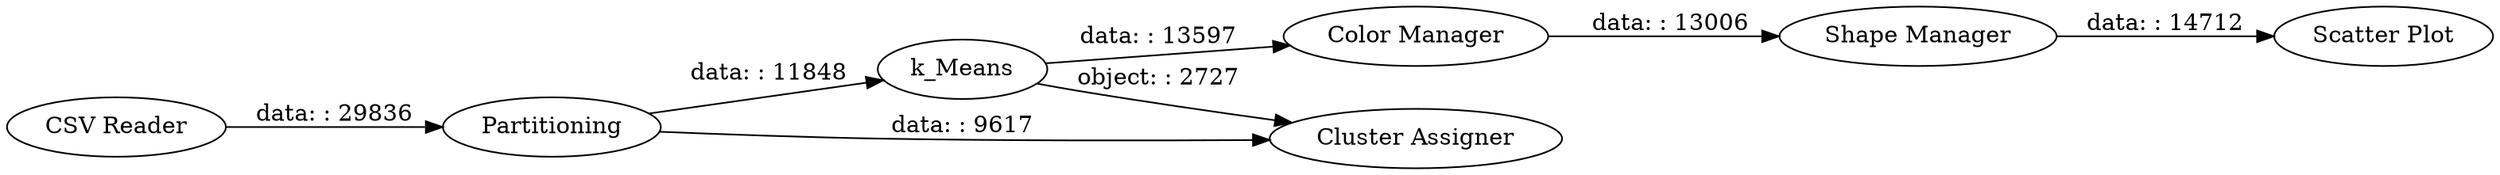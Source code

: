 digraph {
	"7888865805936861598_3" [label=k_Means]
	"7888865805936861598_5" [label="Color Manager"]
	"7888865805936861598_6" [label="Shape Manager"]
	"7888865805936861598_4" [label="Cluster Assigner"]
	"7888865805936861598_1" [label="CSV Reader"]
	"7888865805936861598_2" [label=Partitioning]
	"7888865805936861598_7" [label="Scatter Plot"]
	"7888865805936861598_1" -> "7888865805936861598_2" [label="data: : 29836"]
	"7888865805936861598_5" -> "7888865805936861598_6" [label="data: : 13006"]
	"7888865805936861598_2" -> "7888865805936861598_3" [label="data: : 11848"]
	"7888865805936861598_3" -> "7888865805936861598_5" [label="data: : 13597"]
	"7888865805936861598_3" -> "7888865805936861598_4" [label="object: : 2727"]
	"7888865805936861598_6" -> "7888865805936861598_7" [label="data: : 14712"]
	"7888865805936861598_2" -> "7888865805936861598_4" [label="data: : 9617"]
	rankdir=LR
}

